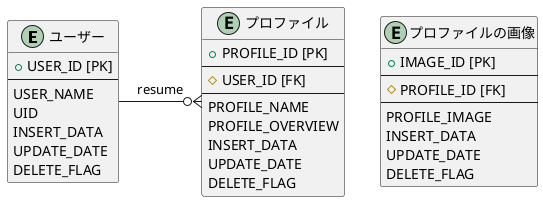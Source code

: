 @startuml example08

entity "ユーザー" as users {
+ USER_ID [PK]
--
USER_NAME
UID
INSERT_DATA
UPDATE_DATE
DELETE_FLAG
}

entity "プロファイル" as profiles {
+ PROFILE_ID [PK]
--
' ダイヤ記号
# USER_ID [FK]
--
PROFILE_NAME
PROFILE_OVERVIEW
INSERT_DATA
UPDATE_DATE
DELETE_FLAG
}

entity "プロファイルの画像" as profile_images {
+ IMAGE_ID [PK]
--
# PROFILE_ID [FK]
--
PROFILE_IMAGE
INSERT_DATA
UPDATE_DATE
DELETE_FLAG
}


' コメント：配置方法
users --right--o{ profiles : resume


' hide @unlinked
' remove @unlinked

@enduml
